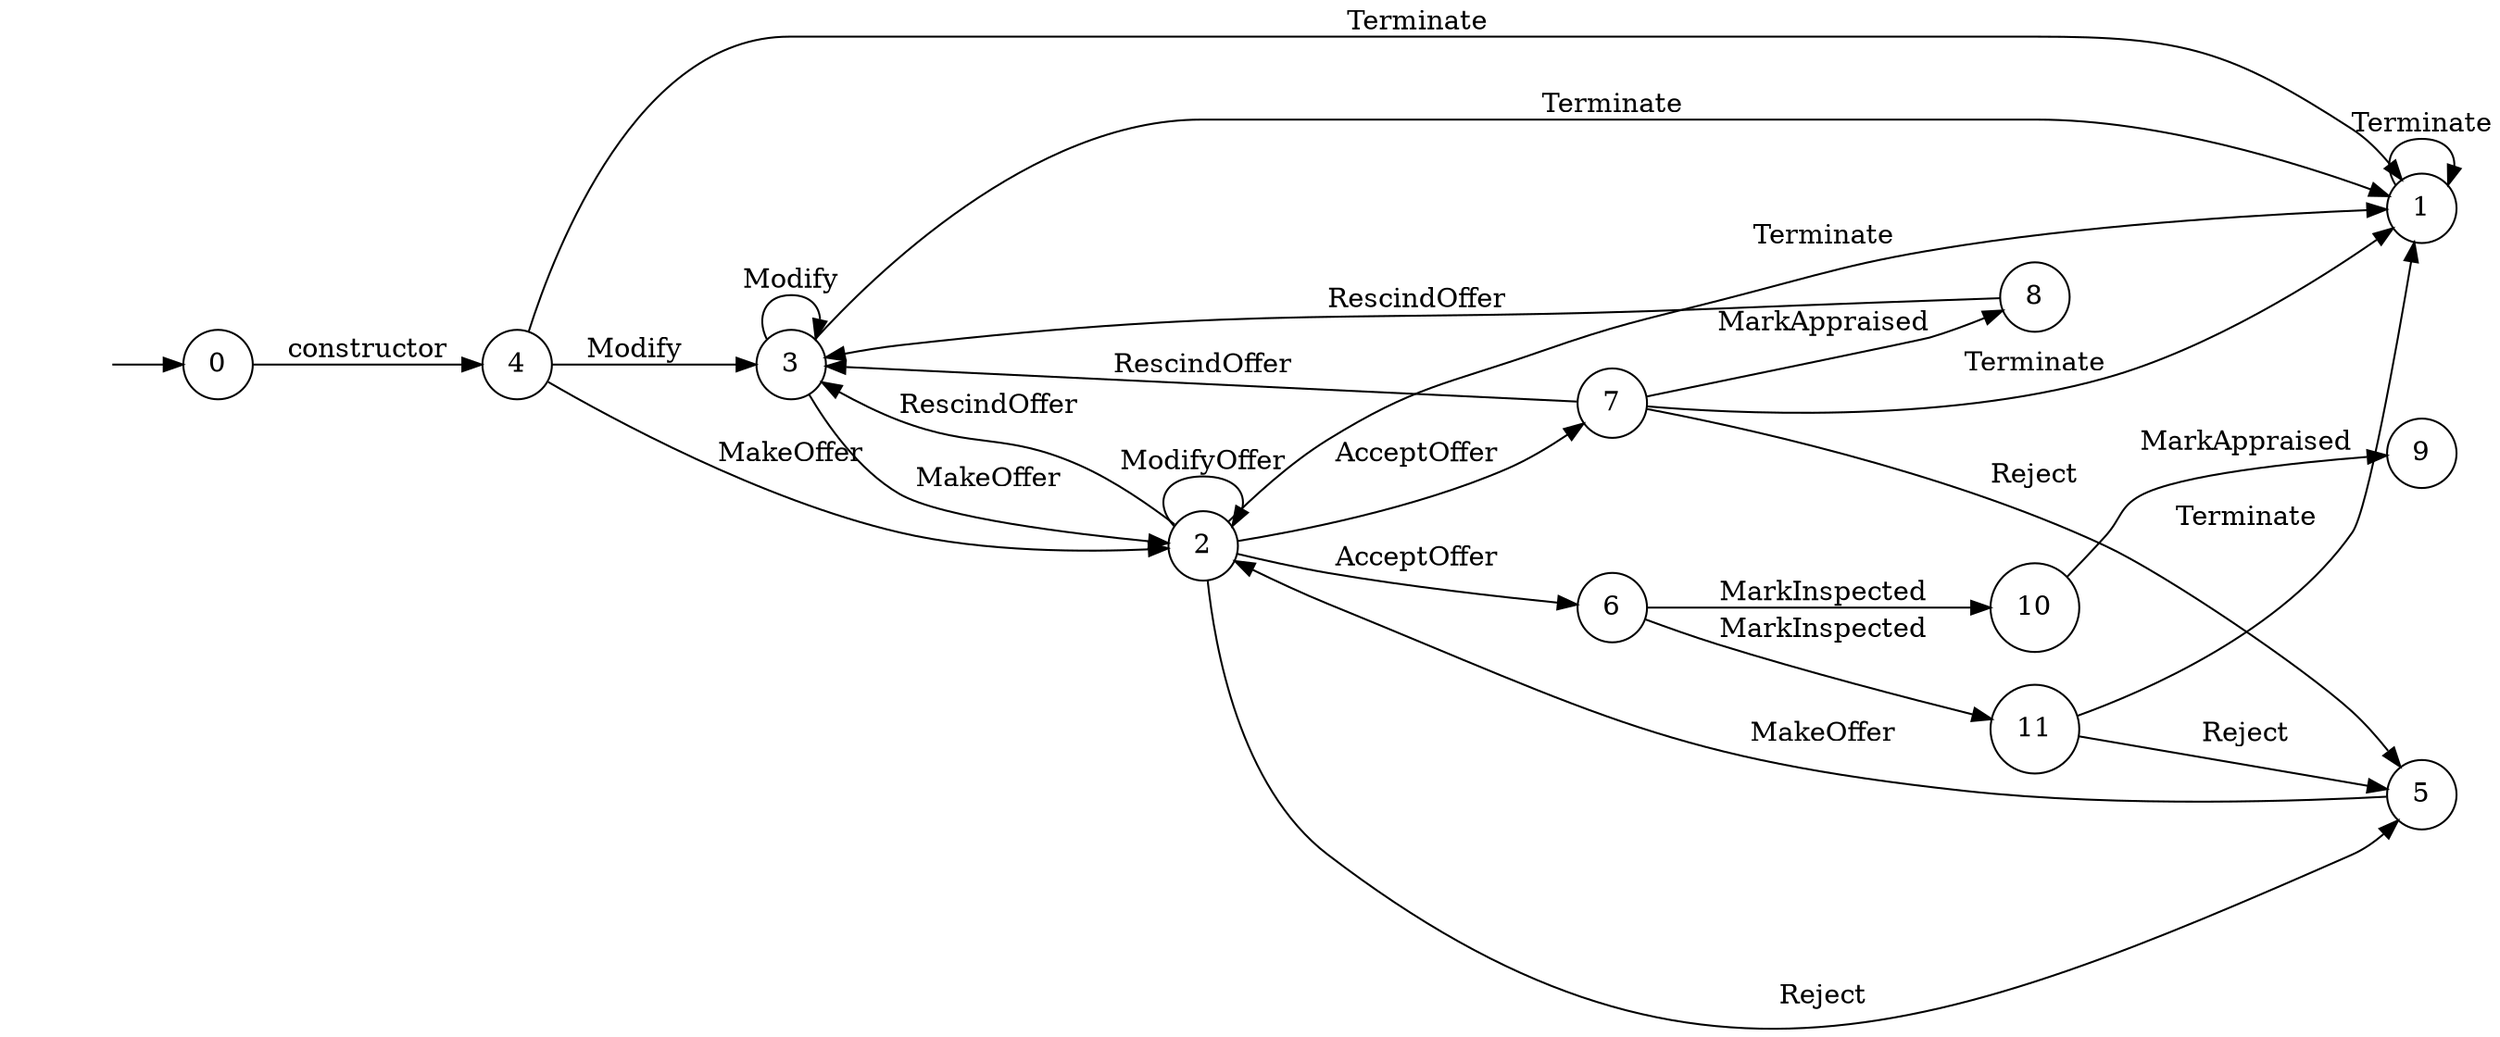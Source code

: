 digraph "Dapp-Automata-data/fuzzer/testnetdata-model-rq1-fix/AssetTransfer/FSM-12" {
	graph [rankdir=LR]
	"" [label="" shape=plaintext]
	4 [label=4 shape=circle]
	10 [label=10 shape=circle]
	5 [label=5 shape=circle]
	7 [label=7 shape=circle]
	3 [label=3 shape=circle]
	6 [label=6 shape=circle]
	11 [label=11 shape=circle]
	8 [label=8 shape=circle]
	0 [label=0 shape=circle]
	2 [label=2 shape=circle]
	9 [label=9 shape=circle]
	1 [label=1 shape=circle]
	"" -> 0 [label=""]
	0 -> 4 [label=constructor]
	4 -> 2 [label=MakeOffer]
	4 -> 1 [label=Terminate]
	4 -> 3 [label=Modify]
	3 -> 2 [label=MakeOffer]
	3 -> 1 [label=Terminate]
	3 -> 3 [label=Modify]
	1 -> 1 [label=Terminate]
	2 -> 3 [label=RescindOffer]
	2 -> 5 [label=Reject]
	2 -> 1 [label=Terminate]
	2 -> 7 [label=AcceptOffer]
	2 -> 6 [label=AcceptOffer]
	2 -> 2 [label=ModifyOffer]
	7 -> 3 [label=RescindOffer]
	7 -> 5 [label=Reject]
	7 -> 1 [label=Terminate]
	7 -> 8 [label=MarkAppraised]
	8 -> 3 [label=RescindOffer]
	11 -> 5 [label=Reject]
	11 -> 1 [label=Terminate]
	10 -> 9 [label=MarkAppraised]
	6 -> 11 [label=MarkInspected]
	6 -> 10 [label=MarkInspected]
	5 -> 2 [label=MakeOffer]
}
